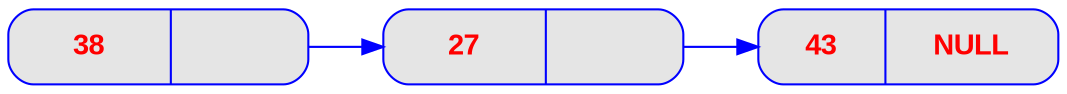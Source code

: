 digraph liste { 
graph [ 
	rankdir = "LR" 
] 

node [ 
	fontname = "Arial bold"
	fontsize = "14" 
	fontcolor = "red" 
	style = "rounded, filled" 
	shape = "record" 
	fillcolor = "grey90" 
	color = "blue" 
	width = "2" 
] 

edge [ 
	color = "blue" 
] 


 
"ID_0001" [label = "{ 38 | <next> }"]; 
"ID_0001" : next -> "ID_0002" ; 
"ID_0002" [label = "{ 27 | <next> }"]; 
"ID_0002" : next -> "ID_0003" ; 
"ID_0003" [label = "{ 43 | <next> NULL}"]; 
}